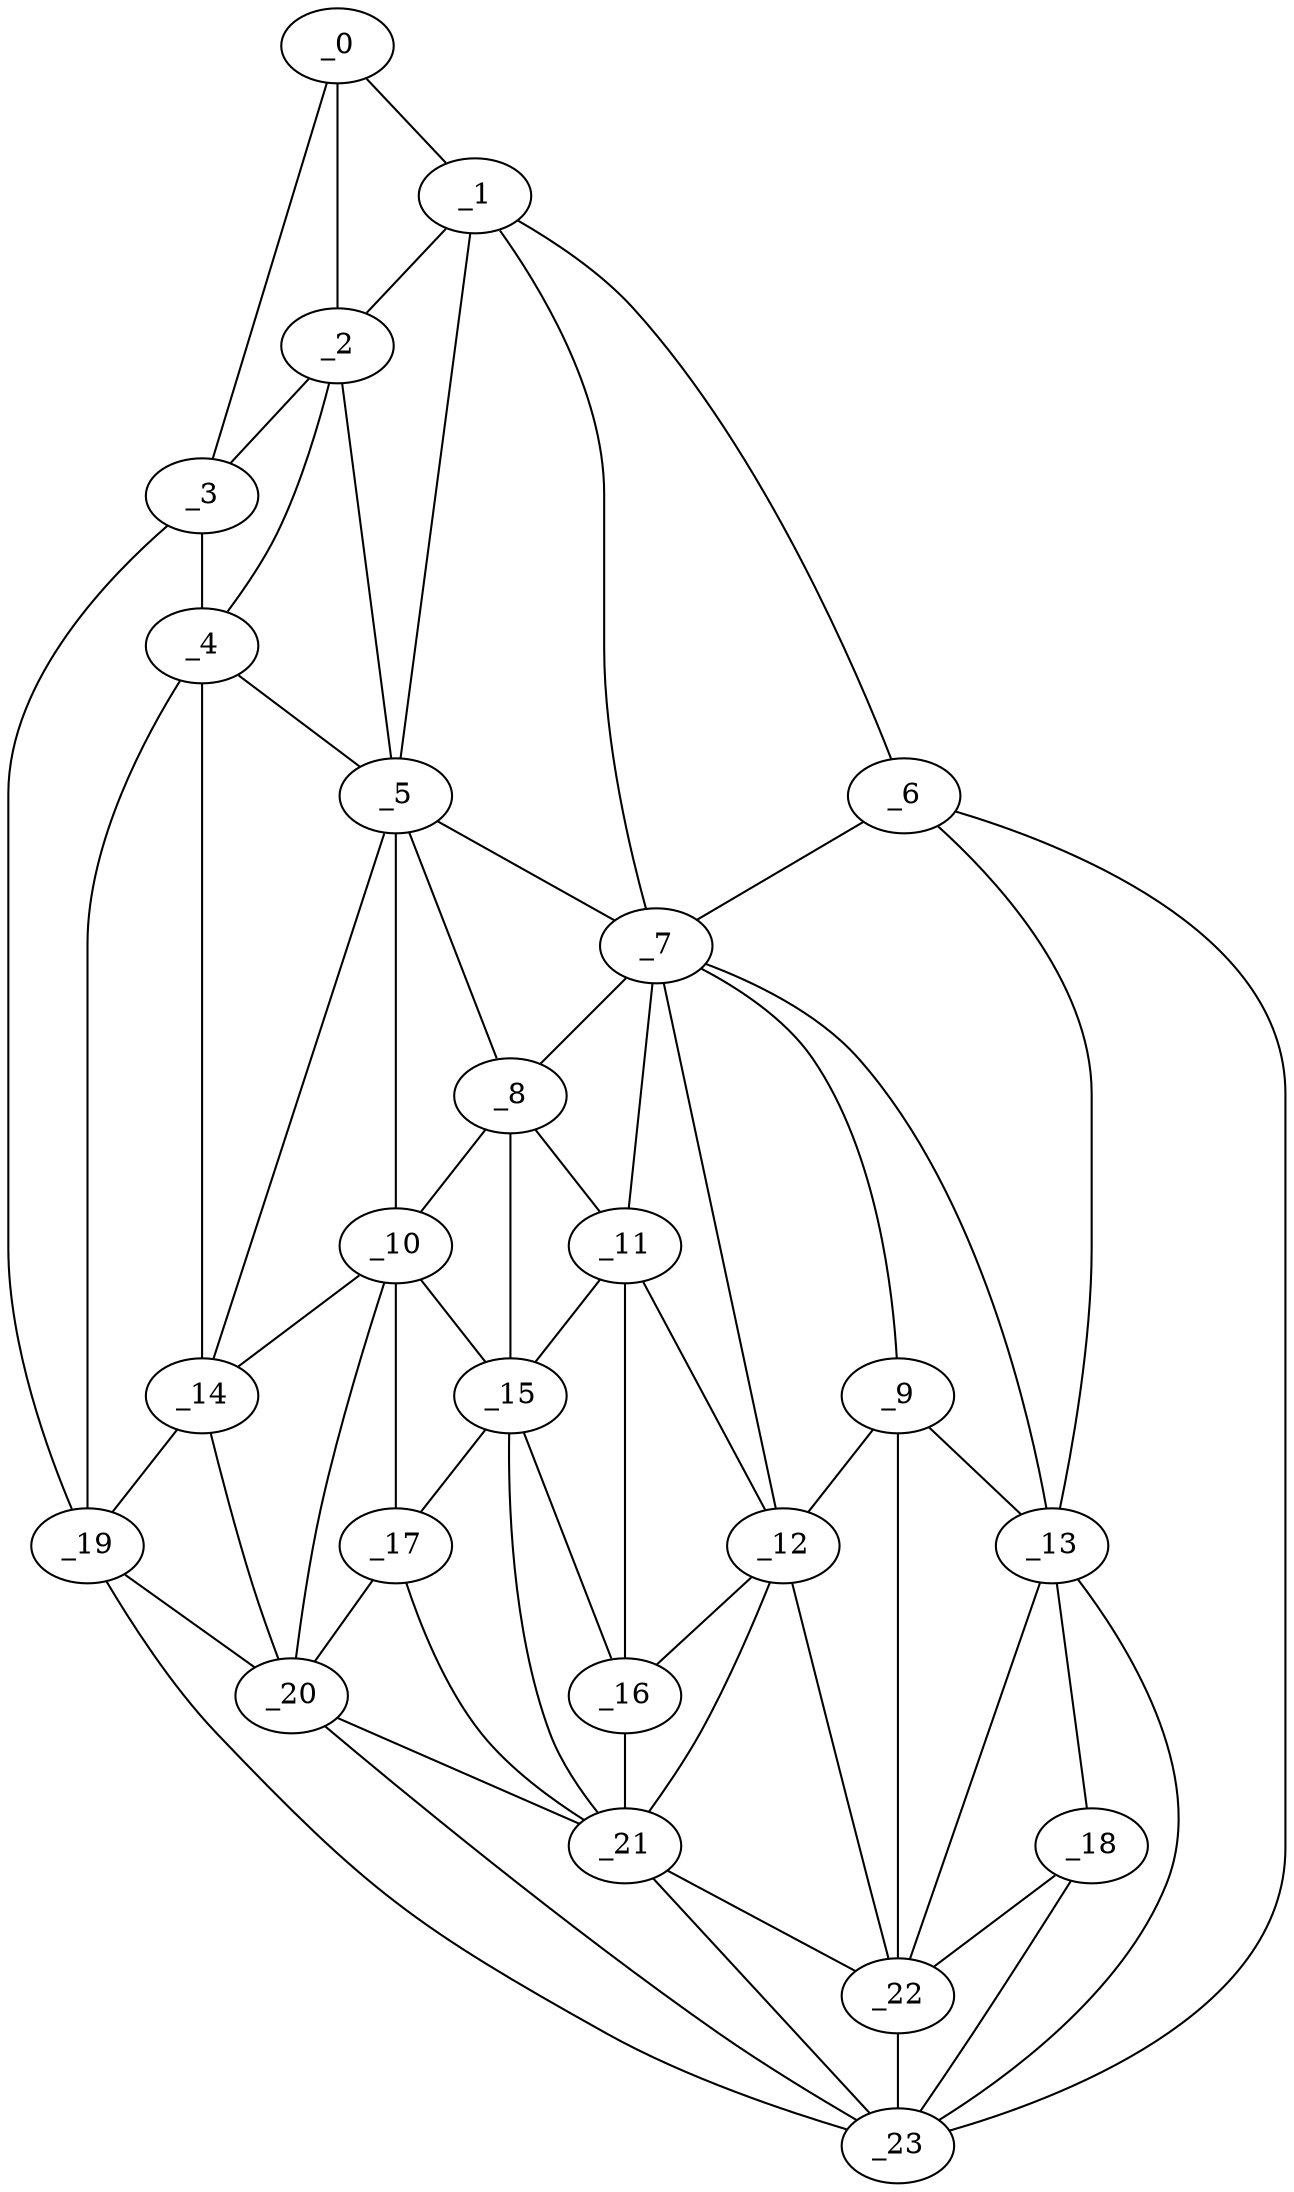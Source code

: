 graph "obj9__295.gxl" {
	_0	 [x=28,
		y=10];
	_1	 [x=29,
		y=20];
	_0 -- _1	 [valence=1];
	_2	 [x=48,
		y=14];
	_0 -- _2	 [valence=2];
	_3	 [x=53,
		y=11];
	_0 -- _3	 [valence=1];
	_1 -- _2	 [valence=2];
	_5	 [x=64,
		y=41];
	_1 -- _5	 [valence=2];
	_6	 [x=66,
		y=124];
	_1 -- _6	 [valence=1];
	_7	 [x=71,
		y=94];
	_1 -- _7	 [valence=2];
	_2 -- _3	 [valence=1];
	_4	 [x=61,
		y=16];
	_2 -- _4	 [valence=2];
	_2 -- _5	 [valence=2];
	_3 -- _4	 [valence=2];
	_19	 [x=98,
		y=17];
	_3 -- _19	 [valence=1];
	_4 -- _5	 [valence=1];
	_14	 [x=96,
		y=31];
	_4 -- _14	 [valence=1];
	_4 -- _19	 [valence=1];
	_5 -- _7	 [valence=1];
	_8	 [x=81,
		y=58];
	_5 -- _8	 [valence=1];
	_10	 [x=85,
		y=49];
	_5 -- _10	 [valence=2];
	_5 -- _14	 [valence=2];
	_6 -- _7	 [valence=1];
	_13	 [x=91,
		y=100];
	_6 -- _13	 [valence=1];
	_23	 [x=100,
		y=106];
	_6 -- _23	 [valence=1];
	_7 -- _8	 [valence=2];
	_9	 [x=83,
		y=94];
	_7 -- _9	 [valence=1];
	_11	 [x=85,
		y=75];
	_7 -- _11	 [valence=1];
	_12	 [x=86,
		y=84];
	_7 -- _12	 [valence=2];
	_7 -- _13	 [valence=2];
	_8 -- _10	 [valence=2];
	_8 -- _11	 [valence=2];
	_15	 [x=96,
		y=62];
	_8 -- _15	 [valence=2];
	_9 -- _12	 [valence=2];
	_9 -- _13	 [valence=2];
	_22	 [x=98,
		y=87];
	_9 -- _22	 [valence=1];
	_10 -- _14	 [valence=2];
	_10 -- _15	 [valence=1];
	_17	 [x=97,
		y=52];
	_10 -- _17	 [valence=1];
	_20	 [x=98,
		y=38];
	_10 -- _20	 [valence=2];
	_11 -- _12	 [valence=1];
	_11 -- _15	 [valence=1];
	_16	 [x=96,
		y=75];
	_11 -- _16	 [valence=2];
	_12 -- _16	 [valence=1];
	_21	 [x=98,
		y=80];
	_12 -- _21	 [valence=2];
	_12 -- _22	 [valence=2];
	_18	 [x=97,
		y=98];
	_13 -- _18	 [valence=2];
	_13 -- _22	 [valence=2];
	_13 -- _23	 [valence=1];
	_14 -- _19	 [valence=2];
	_14 -- _20	 [valence=2];
	_15 -- _16	 [valence=1];
	_15 -- _17	 [valence=2];
	_15 -- _21	 [valence=1];
	_16 -- _21	 [valence=2];
	_17 -- _20	 [valence=1];
	_17 -- _21	 [valence=2];
	_18 -- _22	 [valence=1];
	_18 -- _23	 [valence=2];
	_19 -- _20	 [valence=2];
	_19 -- _23	 [valence=1];
	_20 -- _21	 [valence=2];
	_20 -- _23	 [valence=1];
	_21 -- _22	 [valence=2];
	_21 -- _23	 [valence=2];
	_22 -- _23	 [valence=2];
}
